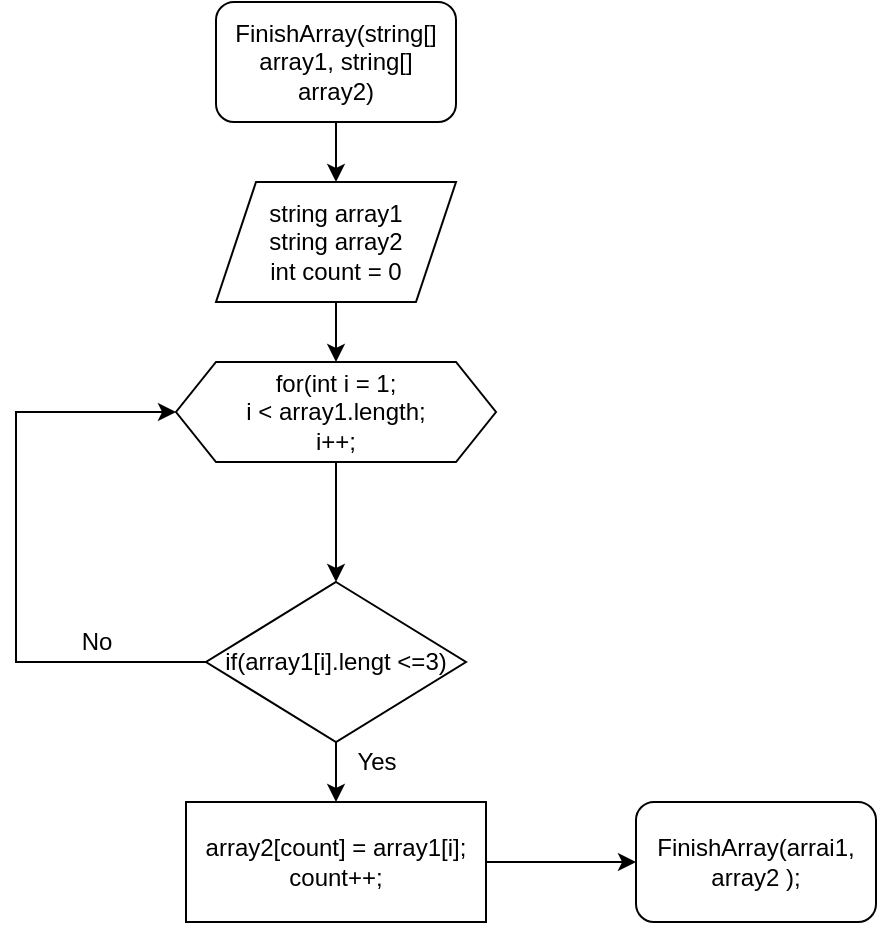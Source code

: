 <mxfile version="20.4.0" type="device"><diagram id="A68vC0fBsyLuaO6wIxug" name="Страница 1"><mxGraphModel dx="868" dy="450" grid="1" gridSize="10" guides="1" tooltips="1" connect="1" arrows="1" fold="1" page="1" pageScale="1" pageWidth="827" pageHeight="1169" math="0" shadow="0"><root><mxCell id="0"/><mxCell id="1" parent="0"/><mxCell id="JEWKv4LTvOZ_7ZMgUR5A-5" value="" style="edgeStyle=orthogonalEdgeStyle;rounded=0;orthogonalLoop=1;jettySize=auto;html=1;" edge="1" parent="1" source="JEWKv4LTvOZ_7ZMgUR5A-1" target="JEWKv4LTvOZ_7ZMgUR5A-2"><mxGeometry relative="1" as="geometry"/></mxCell><mxCell id="JEWKv4LTvOZ_7ZMgUR5A-1" value="FinishArray(string[] array1, string[] array2)" style="rounded=1;whiteSpace=wrap;html=1;" vertex="1" parent="1"><mxGeometry x="310" y="10" width="120" height="60" as="geometry"/></mxCell><mxCell id="JEWKv4LTvOZ_7ZMgUR5A-6" value="" style="edgeStyle=orthogonalEdgeStyle;rounded=0;orthogonalLoop=1;jettySize=auto;html=1;" edge="1" parent="1" source="JEWKv4LTvOZ_7ZMgUR5A-2" target="JEWKv4LTvOZ_7ZMgUR5A-3"><mxGeometry relative="1" as="geometry"/></mxCell><mxCell id="JEWKv4LTvOZ_7ZMgUR5A-2" value="string array1&lt;br&gt;string array2&lt;br&gt;int count = 0" style="shape=parallelogram;perimeter=parallelogramPerimeter;whiteSpace=wrap;html=1;fixedSize=1;" vertex="1" parent="1"><mxGeometry x="310" y="100" width="120" height="60" as="geometry"/></mxCell><mxCell id="JEWKv4LTvOZ_7ZMgUR5A-7" value="" style="edgeStyle=orthogonalEdgeStyle;rounded=0;orthogonalLoop=1;jettySize=auto;html=1;" edge="1" parent="1" source="JEWKv4LTvOZ_7ZMgUR5A-3" target="JEWKv4LTvOZ_7ZMgUR5A-4"><mxGeometry relative="1" as="geometry"/></mxCell><mxCell id="JEWKv4LTvOZ_7ZMgUR5A-3" value="for(int i = 1;&lt;br&gt;i &amp;lt; array1.length;&lt;br&gt;i++;" style="shape=hexagon;perimeter=hexagonPerimeter2;whiteSpace=wrap;html=1;fixedSize=1;" vertex="1" parent="1"><mxGeometry x="290" y="190" width="160" height="50" as="geometry"/></mxCell><mxCell id="JEWKv4LTvOZ_7ZMgUR5A-9" value="" style="edgeStyle=orthogonalEdgeStyle;rounded=0;orthogonalLoop=1;jettySize=auto;html=1;entryX=0;entryY=0.5;entryDx=0;entryDy=0;" edge="1" parent="1" source="JEWKv4LTvOZ_7ZMgUR5A-4" target="JEWKv4LTvOZ_7ZMgUR5A-3"><mxGeometry relative="1" as="geometry"><mxPoint x="210" y="320" as="targetPoint"/><Array as="points"><mxPoint x="210" y="340"/><mxPoint x="210" y="215"/></Array></mxGeometry></mxCell><mxCell id="JEWKv4LTvOZ_7ZMgUR5A-12" value="" style="edgeStyle=orthogonalEdgeStyle;rounded=0;orthogonalLoop=1;jettySize=auto;html=1;" edge="1" parent="1" source="JEWKv4LTvOZ_7ZMgUR5A-4" target="JEWKv4LTvOZ_7ZMgUR5A-11"><mxGeometry relative="1" as="geometry"/></mxCell><mxCell id="JEWKv4LTvOZ_7ZMgUR5A-4" value="if(array1[i].lengt &amp;lt;=3)" style="rhombus;whiteSpace=wrap;html=1;" vertex="1" parent="1"><mxGeometry x="305" y="300" width="130" height="80" as="geometry"/></mxCell><mxCell id="JEWKv4LTvOZ_7ZMgUR5A-10" value="No" style="text;html=1;align=center;verticalAlign=middle;resizable=0;points=[];autosize=1;strokeColor=none;fillColor=none;" vertex="1" parent="1"><mxGeometry x="230" y="315" width="40" height="30" as="geometry"/></mxCell><mxCell id="JEWKv4LTvOZ_7ZMgUR5A-15" value="" style="edgeStyle=orthogonalEdgeStyle;rounded=0;orthogonalLoop=1;jettySize=auto;html=1;" edge="1" parent="1" source="JEWKv4LTvOZ_7ZMgUR5A-11" target="JEWKv4LTvOZ_7ZMgUR5A-14"><mxGeometry relative="1" as="geometry"/></mxCell><mxCell id="JEWKv4LTvOZ_7ZMgUR5A-11" value="array2[count] = array1[i];&lt;br&gt;count++;" style="whiteSpace=wrap;html=1;" vertex="1" parent="1"><mxGeometry x="295" y="410" width="150" height="60" as="geometry"/></mxCell><mxCell id="JEWKv4LTvOZ_7ZMgUR5A-13" value="Yes" style="text;html=1;align=center;verticalAlign=middle;resizable=0;points=[];autosize=1;strokeColor=none;fillColor=none;" vertex="1" parent="1"><mxGeometry x="370" y="375" width="40" height="30" as="geometry"/></mxCell><mxCell id="JEWKv4LTvOZ_7ZMgUR5A-14" value="FinishArray(arrai1, array2 );" style="rounded=1;whiteSpace=wrap;html=1;" vertex="1" parent="1"><mxGeometry x="520" y="410" width="120" height="60" as="geometry"/></mxCell></root></mxGraphModel></diagram></mxfile>
